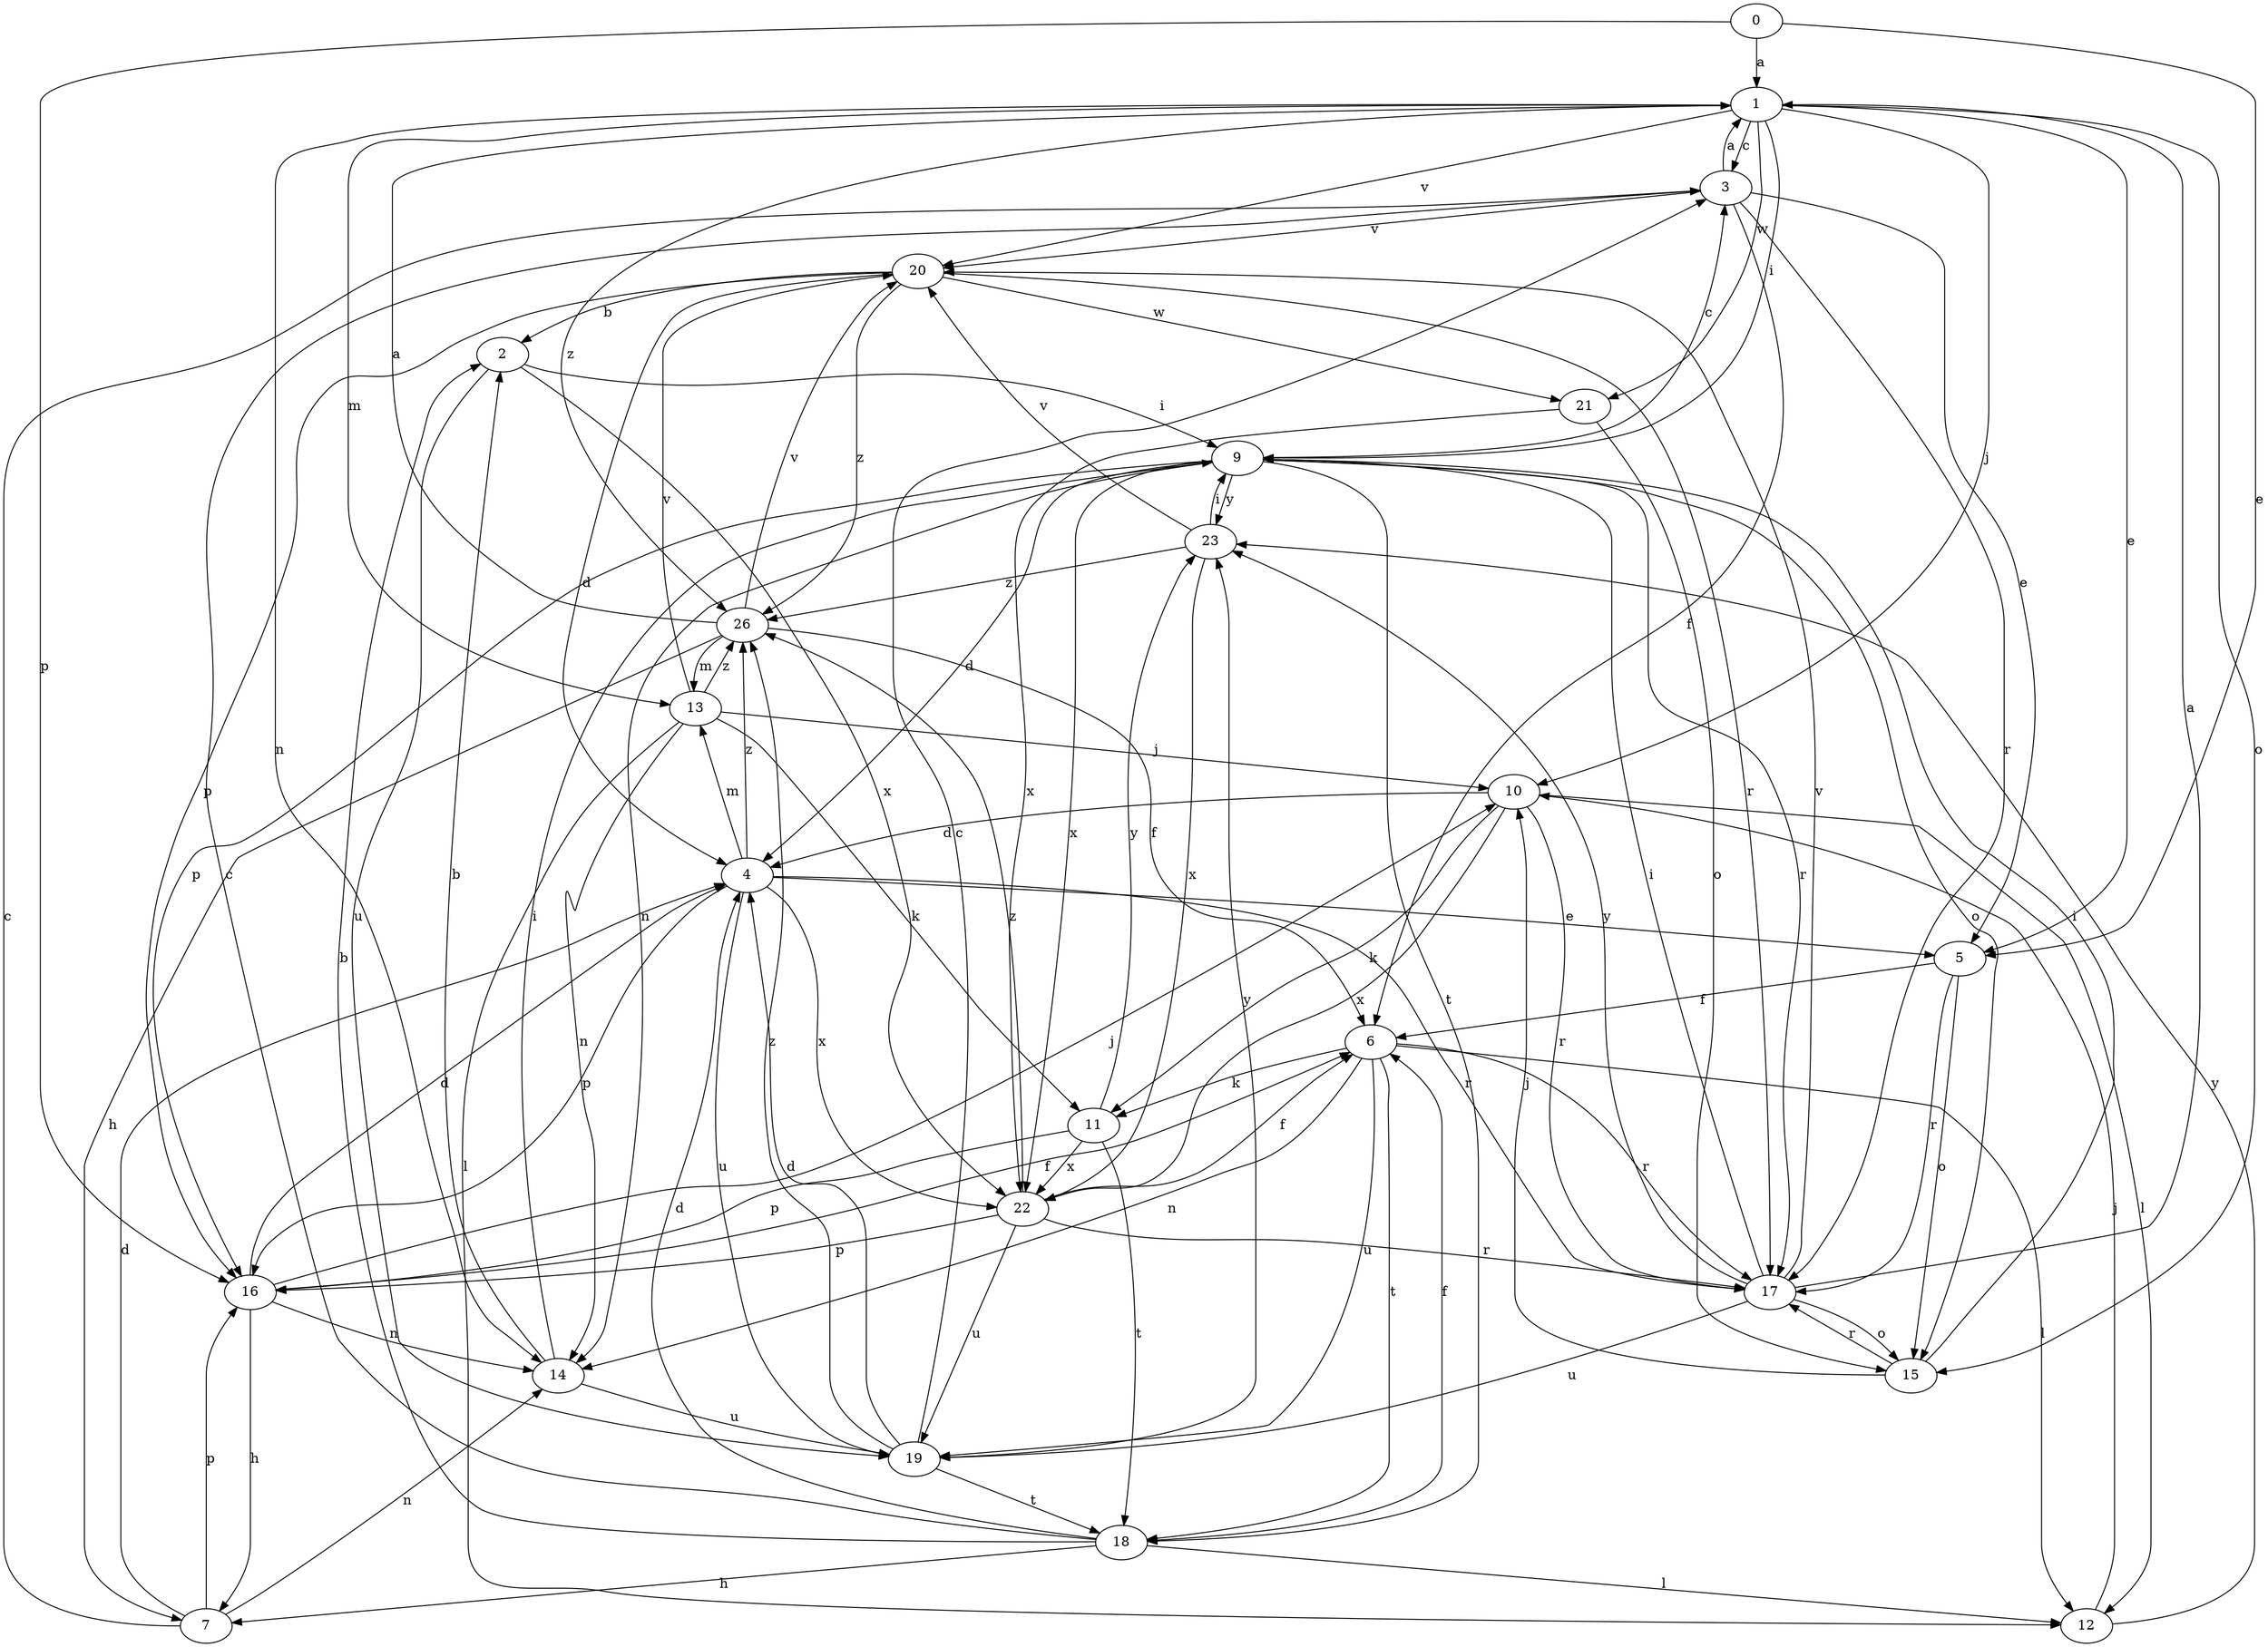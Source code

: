 strict digraph  {
0;
1;
2;
3;
4;
5;
6;
7;
9;
10;
11;
12;
13;
14;
15;
16;
17;
18;
19;
20;
21;
22;
23;
26;
0 -> 1  [label=a];
0 -> 5  [label=e];
0 -> 16  [label=p];
1 -> 3  [label=c];
1 -> 5  [label=e];
1 -> 9  [label=i];
1 -> 10  [label=j];
1 -> 13  [label=m];
1 -> 14  [label=n];
1 -> 15  [label=o];
1 -> 20  [label=v];
1 -> 21  [label=w];
1 -> 26  [label=z];
2 -> 9  [label=i];
2 -> 19  [label=u];
2 -> 22  [label=x];
3 -> 1  [label=a];
3 -> 5  [label=e];
3 -> 6  [label=f];
3 -> 17  [label=r];
3 -> 20  [label=v];
4 -> 5  [label=e];
4 -> 13  [label=m];
4 -> 16  [label=p];
4 -> 17  [label=r];
4 -> 19  [label=u];
4 -> 22  [label=x];
4 -> 26  [label=z];
5 -> 6  [label=f];
5 -> 15  [label=o];
5 -> 17  [label=r];
6 -> 11  [label=k];
6 -> 12  [label=l];
6 -> 14  [label=n];
6 -> 17  [label=r];
6 -> 18  [label=t];
6 -> 19  [label=u];
7 -> 3  [label=c];
7 -> 4  [label=d];
7 -> 14  [label=n];
7 -> 16  [label=p];
9 -> 3  [label=c];
9 -> 4  [label=d];
9 -> 14  [label=n];
9 -> 15  [label=o];
9 -> 16  [label=p];
9 -> 17  [label=r];
9 -> 18  [label=t];
9 -> 22  [label=x];
9 -> 23  [label=y];
10 -> 4  [label=d];
10 -> 11  [label=k];
10 -> 12  [label=l];
10 -> 17  [label=r];
10 -> 22  [label=x];
11 -> 16  [label=p];
11 -> 18  [label=t];
11 -> 22  [label=x];
11 -> 23  [label=y];
12 -> 10  [label=j];
12 -> 23  [label=y];
13 -> 10  [label=j];
13 -> 11  [label=k];
13 -> 12  [label=l];
13 -> 14  [label=n];
13 -> 20  [label=v];
13 -> 26  [label=z];
14 -> 2  [label=b];
14 -> 9  [label=i];
14 -> 19  [label=u];
15 -> 9  [label=i];
15 -> 10  [label=j];
15 -> 17  [label=r];
16 -> 4  [label=d];
16 -> 6  [label=f];
16 -> 7  [label=h];
16 -> 10  [label=j];
16 -> 14  [label=n];
17 -> 1  [label=a];
17 -> 9  [label=i];
17 -> 15  [label=o];
17 -> 19  [label=u];
17 -> 20  [label=v];
17 -> 23  [label=y];
18 -> 2  [label=b];
18 -> 3  [label=c];
18 -> 4  [label=d];
18 -> 6  [label=f];
18 -> 7  [label=h];
18 -> 12  [label=l];
19 -> 3  [label=c];
19 -> 4  [label=d];
19 -> 18  [label=t];
19 -> 23  [label=y];
19 -> 26  [label=z];
20 -> 2  [label=b];
20 -> 4  [label=d];
20 -> 16  [label=p];
20 -> 17  [label=r];
20 -> 21  [label=w];
20 -> 26  [label=z];
21 -> 15  [label=o];
21 -> 22  [label=x];
22 -> 6  [label=f];
22 -> 16  [label=p];
22 -> 17  [label=r];
22 -> 19  [label=u];
22 -> 26  [label=z];
23 -> 9  [label=i];
23 -> 20  [label=v];
23 -> 22  [label=x];
23 -> 26  [label=z];
26 -> 1  [label=a];
26 -> 6  [label=f];
26 -> 7  [label=h];
26 -> 13  [label=m];
26 -> 20  [label=v];
}
